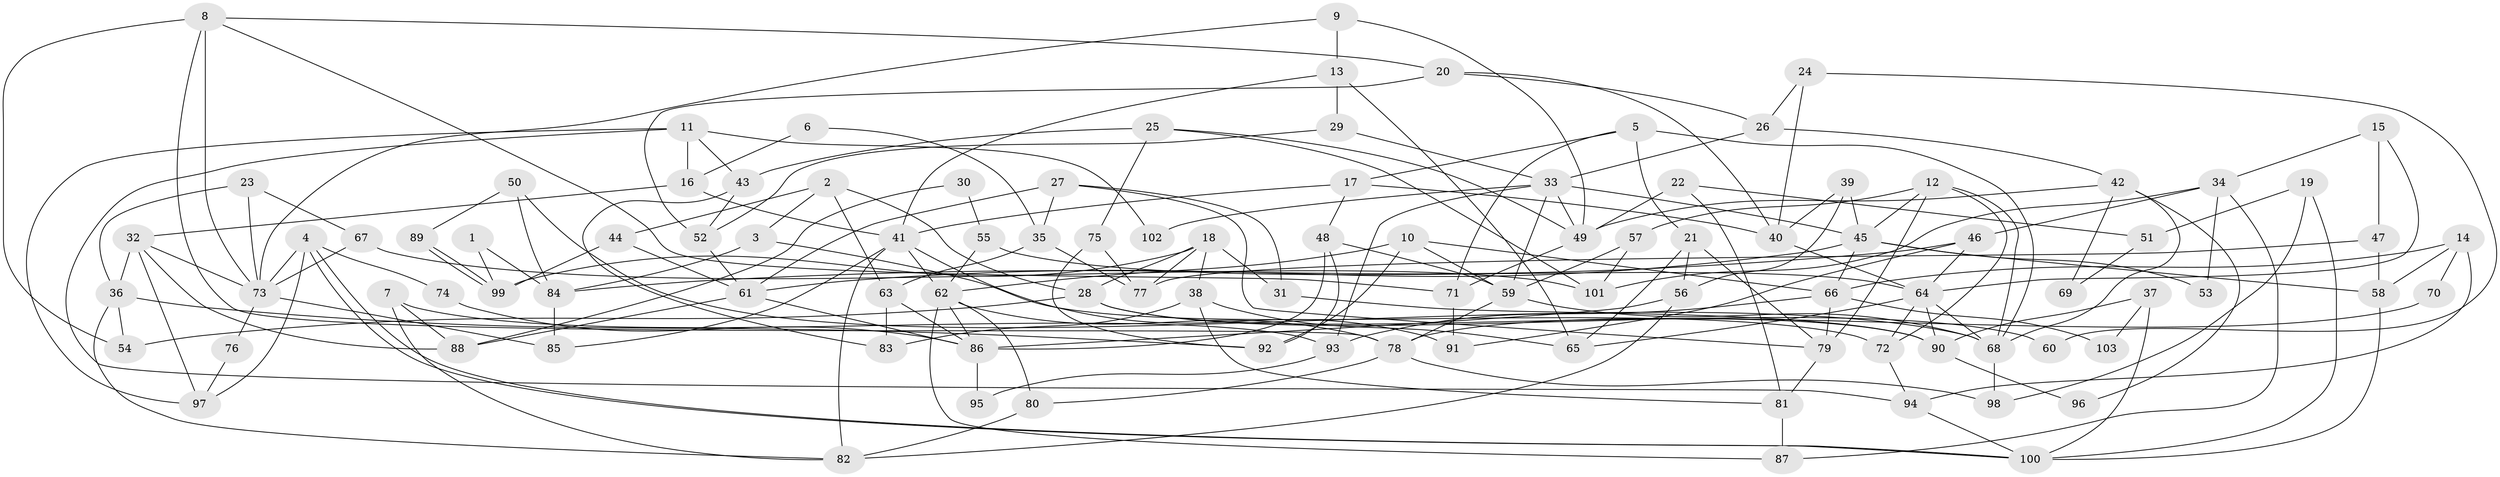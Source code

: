 // Generated by graph-tools (version 1.1) at 2025/36/03/09/25 02:36:08]
// undirected, 103 vertices, 206 edges
graph export_dot {
graph [start="1"]
  node [color=gray90,style=filled];
  1;
  2;
  3;
  4;
  5;
  6;
  7;
  8;
  9;
  10;
  11;
  12;
  13;
  14;
  15;
  16;
  17;
  18;
  19;
  20;
  21;
  22;
  23;
  24;
  25;
  26;
  27;
  28;
  29;
  30;
  31;
  32;
  33;
  34;
  35;
  36;
  37;
  38;
  39;
  40;
  41;
  42;
  43;
  44;
  45;
  46;
  47;
  48;
  49;
  50;
  51;
  52;
  53;
  54;
  55;
  56;
  57;
  58;
  59;
  60;
  61;
  62;
  63;
  64;
  65;
  66;
  67;
  68;
  69;
  70;
  71;
  72;
  73;
  74;
  75;
  76;
  77;
  78;
  79;
  80;
  81;
  82;
  83;
  84;
  85;
  86;
  87;
  88;
  89;
  90;
  91;
  92;
  93;
  94;
  95;
  96;
  97;
  98;
  99;
  100;
  101;
  102;
  103;
  1 -- 84;
  1 -- 99;
  2 -- 63;
  2 -- 3;
  2 -- 28;
  2 -- 44;
  3 -- 84;
  3 -- 72;
  4 -- 73;
  4 -- 100;
  4 -- 100;
  4 -- 74;
  4 -- 97;
  5 -- 21;
  5 -- 68;
  5 -- 17;
  5 -- 71;
  6 -- 35;
  6 -- 16;
  7 -- 93;
  7 -- 82;
  7 -- 88;
  8 -- 78;
  8 -- 71;
  8 -- 20;
  8 -- 54;
  8 -- 73;
  9 -- 49;
  9 -- 73;
  9 -- 13;
  10 -- 66;
  10 -- 59;
  10 -- 62;
  10 -- 92;
  11 -- 97;
  11 -- 43;
  11 -- 16;
  11 -- 94;
  11 -- 102;
  12 -- 68;
  12 -- 45;
  12 -- 57;
  12 -- 72;
  12 -- 79;
  13 -- 65;
  13 -- 29;
  13 -- 41;
  14 -- 94;
  14 -- 66;
  14 -- 58;
  14 -- 70;
  15 -- 64;
  15 -- 34;
  15 -- 47;
  16 -- 41;
  16 -- 32;
  17 -- 48;
  17 -- 40;
  17 -- 41;
  18 -- 28;
  18 -- 99;
  18 -- 31;
  18 -- 38;
  18 -- 77;
  19 -- 100;
  19 -- 98;
  19 -- 51;
  20 -- 40;
  20 -- 26;
  20 -- 52;
  21 -- 56;
  21 -- 79;
  21 -- 65;
  22 -- 81;
  22 -- 49;
  22 -- 51;
  23 -- 73;
  23 -- 36;
  23 -- 67;
  24 -- 26;
  24 -- 40;
  24 -- 60;
  25 -- 101;
  25 -- 75;
  25 -- 43;
  25 -- 49;
  26 -- 33;
  26 -- 42;
  27 -- 61;
  27 -- 35;
  27 -- 31;
  27 -- 79;
  28 -- 90;
  28 -- 54;
  28 -- 60;
  29 -- 52;
  29 -- 33;
  30 -- 55;
  30 -- 88;
  31 -- 90;
  32 -- 36;
  32 -- 73;
  32 -- 88;
  32 -- 97;
  33 -- 49;
  33 -- 45;
  33 -- 59;
  33 -- 93;
  33 -- 102;
  34 -- 87;
  34 -- 46;
  34 -- 53;
  34 -- 101;
  35 -- 63;
  35 -- 77;
  36 -- 54;
  36 -- 82;
  36 -- 92;
  37 -- 90;
  37 -- 100;
  37 -- 103;
  38 -- 65;
  38 -- 81;
  38 -- 83;
  39 -- 56;
  39 -- 45;
  39 -- 40;
  40 -- 64;
  41 -- 62;
  41 -- 82;
  41 -- 85;
  41 -- 91;
  42 -- 68;
  42 -- 49;
  42 -- 69;
  42 -- 96;
  43 -- 52;
  43 -- 83;
  44 -- 61;
  44 -- 99;
  45 -- 61;
  45 -- 53;
  45 -- 58;
  45 -- 66;
  46 -- 91;
  46 -- 64;
  46 -- 84;
  47 -- 58;
  47 -- 77;
  48 -- 59;
  48 -- 92;
  48 -- 86;
  49 -- 71;
  50 -- 68;
  50 -- 84;
  50 -- 89;
  51 -- 69;
  52 -- 61;
  55 -- 64;
  55 -- 62;
  56 -- 86;
  56 -- 82;
  57 -- 101;
  57 -- 59;
  58 -- 100;
  59 -- 68;
  59 -- 78;
  61 -- 88;
  61 -- 86;
  62 -- 78;
  62 -- 80;
  62 -- 86;
  62 -- 87;
  63 -- 83;
  63 -- 86;
  64 -- 72;
  64 -- 65;
  64 -- 68;
  64 -- 90;
  66 -- 79;
  66 -- 93;
  66 -- 103;
  67 -- 73;
  67 -- 101;
  68 -- 98;
  70 -- 78;
  71 -- 91;
  72 -- 94;
  73 -- 76;
  73 -- 85;
  74 -- 86;
  75 -- 92;
  75 -- 77;
  76 -- 97;
  78 -- 80;
  78 -- 98;
  79 -- 81;
  80 -- 82;
  81 -- 87;
  84 -- 85;
  86 -- 95;
  89 -- 99;
  89 -- 99;
  90 -- 96;
  93 -- 95;
  94 -- 100;
}
